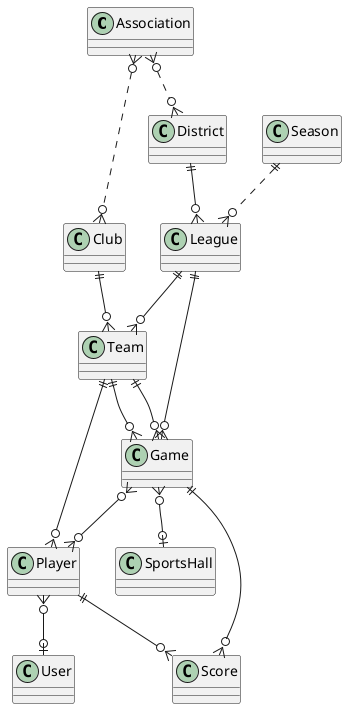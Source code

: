 @startuml
Association }o..o{ Club
Association }o..o{ District
Club ||--o{ Team
District ||--o{ League
Season ||..o{ League
League ||--o{ Team
League ||--o{ Game
Team ||--o{ Game
Team ||--o{ Game
Team ||--o{ Player
Game }o--o| SportsHall
Game }o--o{ Player
Game ||--o{ Score
Player ||--o{ Score
Player }o--o| User
@enduml
